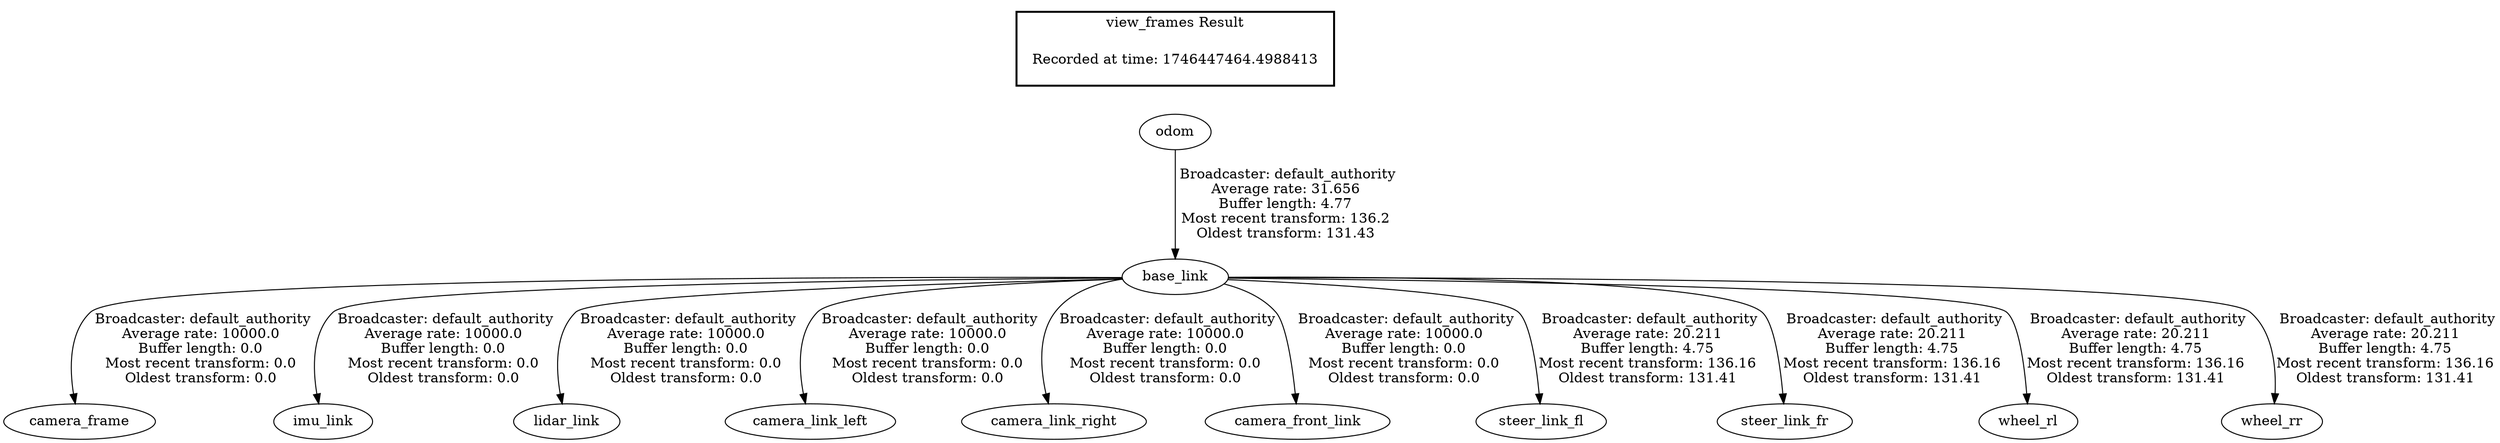 digraph G {
"odom" -> "base_link"[label=" Broadcaster: default_authority\nAverage rate: 31.656\nBuffer length: 4.77\nMost recent transform: 136.2\nOldest transform: 131.43\n"];
"base_link" -> "camera_frame"[label=" Broadcaster: default_authority\nAverage rate: 10000.0\nBuffer length: 0.0\nMost recent transform: 0.0\nOldest transform: 0.0\n"];
"base_link" -> "imu_link"[label=" Broadcaster: default_authority\nAverage rate: 10000.0\nBuffer length: 0.0\nMost recent transform: 0.0\nOldest transform: 0.0\n"];
"base_link" -> "lidar_link"[label=" Broadcaster: default_authority\nAverage rate: 10000.0\nBuffer length: 0.0\nMost recent transform: 0.0\nOldest transform: 0.0\n"];
"base_link" -> "camera_link_left"[label=" Broadcaster: default_authority\nAverage rate: 10000.0\nBuffer length: 0.0\nMost recent transform: 0.0\nOldest transform: 0.0\n"];
"base_link" -> "camera_link_right"[label=" Broadcaster: default_authority\nAverage rate: 10000.0\nBuffer length: 0.0\nMost recent transform: 0.0\nOldest transform: 0.0\n"];
"base_link" -> "camera_front_link"[label=" Broadcaster: default_authority\nAverage rate: 10000.0\nBuffer length: 0.0\nMost recent transform: 0.0\nOldest transform: 0.0\n"];
"base_link" -> "steer_link_fl"[label=" Broadcaster: default_authority\nAverage rate: 20.211\nBuffer length: 4.75\nMost recent transform: 136.16\nOldest transform: 131.41\n"];
"base_link" -> "steer_link_fr"[label=" Broadcaster: default_authority\nAverage rate: 20.211\nBuffer length: 4.75\nMost recent transform: 136.16\nOldest transform: 131.41\n"];
"base_link" -> "wheel_rl"[label=" Broadcaster: default_authority\nAverage rate: 20.211\nBuffer length: 4.75\nMost recent transform: 136.16\nOldest transform: 131.41\n"];
"base_link" -> "wheel_rr"[label=" Broadcaster: default_authority\nAverage rate: 20.211\nBuffer length: 4.75\nMost recent transform: 136.16\nOldest transform: 131.41\n"];
edge [style=invis];
 subgraph cluster_legend { style=bold; color=black; label ="view_frames Result";
"Recorded at time: 1746447464.4988413"[ shape=plaintext ] ;
}->"odom";
}